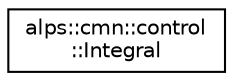 digraph "クラス階層図"
{
 // LATEX_PDF_SIZE
  edge [fontname="Helvetica",fontsize="10",labelfontname="Helvetica",labelfontsize="10"];
  node [fontname="Helvetica",fontsize="10",shape=record];
  rankdir="LR";
  Node0 [label="alps::cmn::control\l::Integral",height=0.2,width=0.4,color="black", fillcolor="white", style="filled",URL="$classalps_1_1cmn_1_1control_1_1_integral.html",tooltip="積分器"];
}
